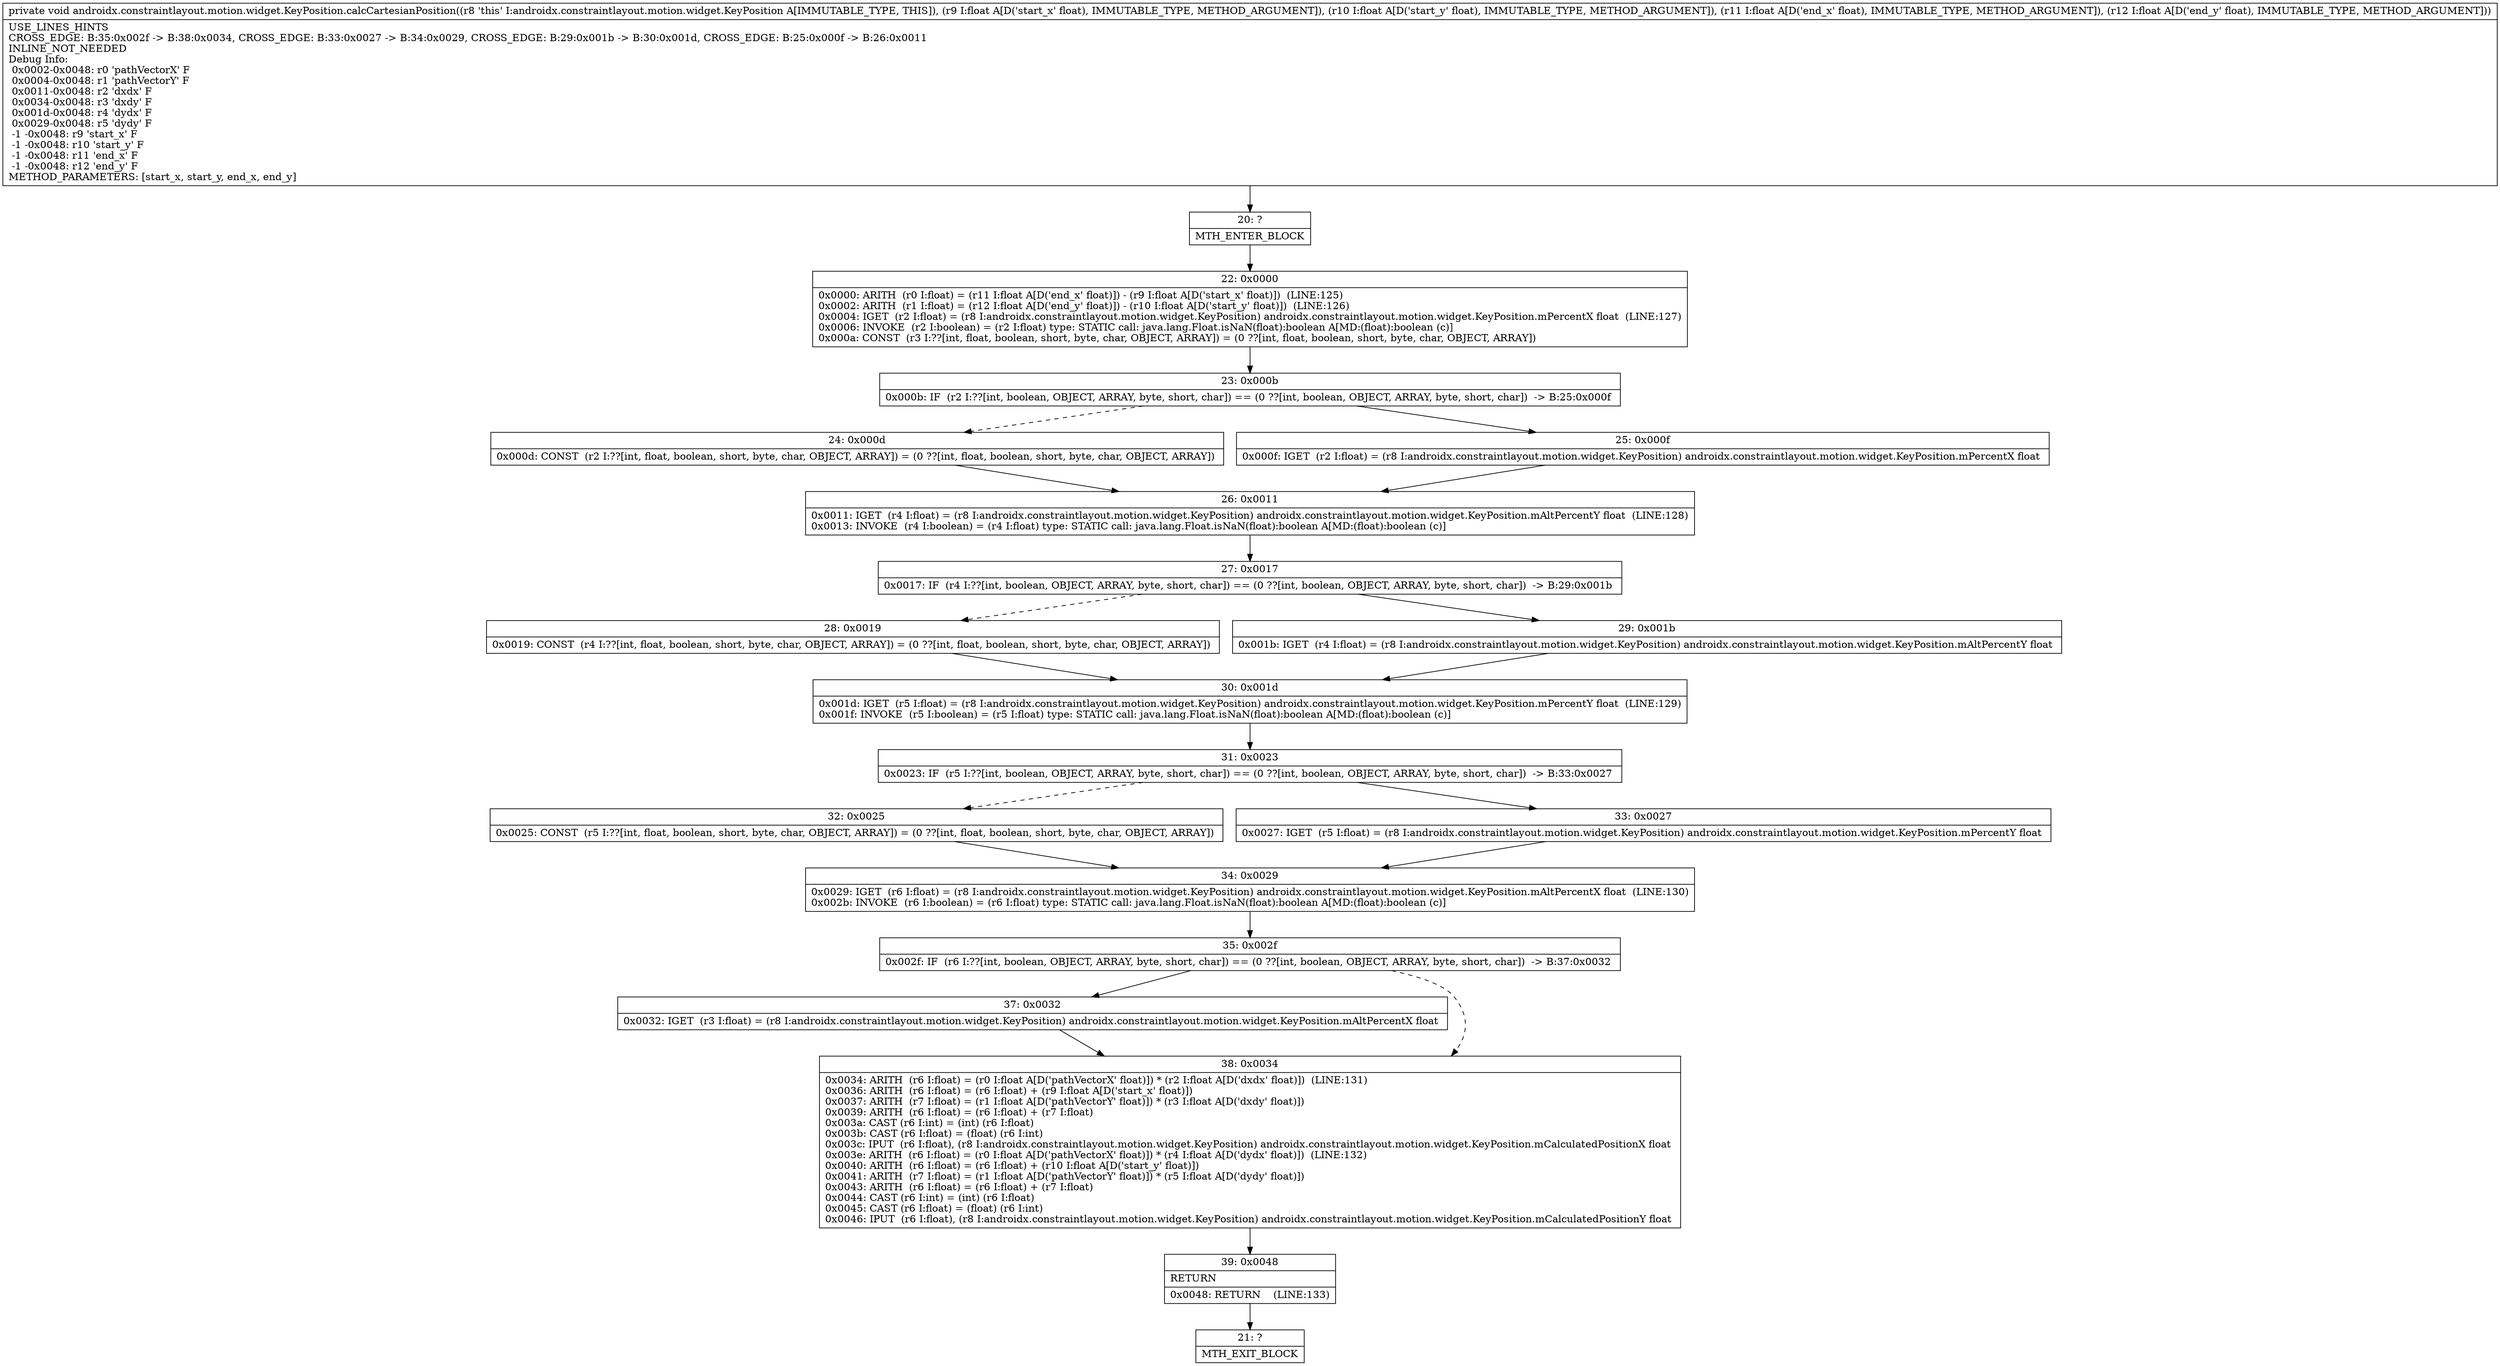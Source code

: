 digraph "CFG forandroidx.constraintlayout.motion.widget.KeyPosition.calcCartesianPosition(FFFF)V" {
Node_20 [shape=record,label="{20\:\ ?|MTH_ENTER_BLOCK\l}"];
Node_22 [shape=record,label="{22\:\ 0x0000|0x0000: ARITH  (r0 I:float) = (r11 I:float A[D('end_x' float)]) \- (r9 I:float A[D('start_x' float)])  (LINE:125)\l0x0002: ARITH  (r1 I:float) = (r12 I:float A[D('end_y' float)]) \- (r10 I:float A[D('start_y' float)])  (LINE:126)\l0x0004: IGET  (r2 I:float) = (r8 I:androidx.constraintlayout.motion.widget.KeyPosition) androidx.constraintlayout.motion.widget.KeyPosition.mPercentX float  (LINE:127)\l0x0006: INVOKE  (r2 I:boolean) = (r2 I:float) type: STATIC call: java.lang.Float.isNaN(float):boolean A[MD:(float):boolean (c)]\l0x000a: CONST  (r3 I:??[int, float, boolean, short, byte, char, OBJECT, ARRAY]) = (0 ??[int, float, boolean, short, byte, char, OBJECT, ARRAY]) \l}"];
Node_23 [shape=record,label="{23\:\ 0x000b|0x000b: IF  (r2 I:??[int, boolean, OBJECT, ARRAY, byte, short, char]) == (0 ??[int, boolean, OBJECT, ARRAY, byte, short, char])  \-\> B:25:0x000f \l}"];
Node_24 [shape=record,label="{24\:\ 0x000d|0x000d: CONST  (r2 I:??[int, float, boolean, short, byte, char, OBJECT, ARRAY]) = (0 ??[int, float, boolean, short, byte, char, OBJECT, ARRAY]) \l}"];
Node_26 [shape=record,label="{26\:\ 0x0011|0x0011: IGET  (r4 I:float) = (r8 I:androidx.constraintlayout.motion.widget.KeyPosition) androidx.constraintlayout.motion.widget.KeyPosition.mAltPercentY float  (LINE:128)\l0x0013: INVOKE  (r4 I:boolean) = (r4 I:float) type: STATIC call: java.lang.Float.isNaN(float):boolean A[MD:(float):boolean (c)]\l}"];
Node_27 [shape=record,label="{27\:\ 0x0017|0x0017: IF  (r4 I:??[int, boolean, OBJECT, ARRAY, byte, short, char]) == (0 ??[int, boolean, OBJECT, ARRAY, byte, short, char])  \-\> B:29:0x001b \l}"];
Node_28 [shape=record,label="{28\:\ 0x0019|0x0019: CONST  (r4 I:??[int, float, boolean, short, byte, char, OBJECT, ARRAY]) = (0 ??[int, float, boolean, short, byte, char, OBJECT, ARRAY]) \l}"];
Node_30 [shape=record,label="{30\:\ 0x001d|0x001d: IGET  (r5 I:float) = (r8 I:androidx.constraintlayout.motion.widget.KeyPosition) androidx.constraintlayout.motion.widget.KeyPosition.mPercentY float  (LINE:129)\l0x001f: INVOKE  (r5 I:boolean) = (r5 I:float) type: STATIC call: java.lang.Float.isNaN(float):boolean A[MD:(float):boolean (c)]\l}"];
Node_31 [shape=record,label="{31\:\ 0x0023|0x0023: IF  (r5 I:??[int, boolean, OBJECT, ARRAY, byte, short, char]) == (0 ??[int, boolean, OBJECT, ARRAY, byte, short, char])  \-\> B:33:0x0027 \l}"];
Node_32 [shape=record,label="{32\:\ 0x0025|0x0025: CONST  (r5 I:??[int, float, boolean, short, byte, char, OBJECT, ARRAY]) = (0 ??[int, float, boolean, short, byte, char, OBJECT, ARRAY]) \l}"];
Node_34 [shape=record,label="{34\:\ 0x0029|0x0029: IGET  (r6 I:float) = (r8 I:androidx.constraintlayout.motion.widget.KeyPosition) androidx.constraintlayout.motion.widget.KeyPosition.mAltPercentX float  (LINE:130)\l0x002b: INVOKE  (r6 I:boolean) = (r6 I:float) type: STATIC call: java.lang.Float.isNaN(float):boolean A[MD:(float):boolean (c)]\l}"];
Node_35 [shape=record,label="{35\:\ 0x002f|0x002f: IF  (r6 I:??[int, boolean, OBJECT, ARRAY, byte, short, char]) == (0 ??[int, boolean, OBJECT, ARRAY, byte, short, char])  \-\> B:37:0x0032 \l}"];
Node_37 [shape=record,label="{37\:\ 0x0032|0x0032: IGET  (r3 I:float) = (r8 I:androidx.constraintlayout.motion.widget.KeyPosition) androidx.constraintlayout.motion.widget.KeyPosition.mAltPercentX float \l}"];
Node_38 [shape=record,label="{38\:\ 0x0034|0x0034: ARITH  (r6 I:float) = (r0 I:float A[D('pathVectorX' float)]) * (r2 I:float A[D('dxdx' float)])  (LINE:131)\l0x0036: ARITH  (r6 I:float) = (r6 I:float) + (r9 I:float A[D('start_x' float)]) \l0x0037: ARITH  (r7 I:float) = (r1 I:float A[D('pathVectorY' float)]) * (r3 I:float A[D('dxdy' float)]) \l0x0039: ARITH  (r6 I:float) = (r6 I:float) + (r7 I:float) \l0x003a: CAST (r6 I:int) = (int) (r6 I:float) \l0x003b: CAST (r6 I:float) = (float) (r6 I:int) \l0x003c: IPUT  (r6 I:float), (r8 I:androidx.constraintlayout.motion.widget.KeyPosition) androidx.constraintlayout.motion.widget.KeyPosition.mCalculatedPositionX float \l0x003e: ARITH  (r6 I:float) = (r0 I:float A[D('pathVectorX' float)]) * (r4 I:float A[D('dydx' float)])  (LINE:132)\l0x0040: ARITH  (r6 I:float) = (r6 I:float) + (r10 I:float A[D('start_y' float)]) \l0x0041: ARITH  (r7 I:float) = (r1 I:float A[D('pathVectorY' float)]) * (r5 I:float A[D('dydy' float)]) \l0x0043: ARITH  (r6 I:float) = (r6 I:float) + (r7 I:float) \l0x0044: CAST (r6 I:int) = (int) (r6 I:float) \l0x0045: CAST (r6 I:float) = (float) (r6 I:int) \l0x0046: IPUT  (r6 I:float), (r8 I:androidx.constraintlayout.motion.widget.KeyPosition) androidx.constraintlayout.motion.widget.KeyPosition.mCalculatedPositionY float \l}"];
Node_39 [shape=record,label="{39\:\ 0x0048|RETURN\l|0x0048: RETURN    (LINE:133)\l}"];
Node_21 [shape=record,label="{21\:\ ?|MTH_EXIT_BLOCK\l}"];
Node_33 [shape=record,label="{33\:\ 0x0027|0x0027: IGET  (r5 I:float) = (r8 I:androidx.constraintlayout.motion.widget.KeyPosition) androidx.constraintlayout.motion.widget.KeyPosition.mPercentY float \l}"];
Node_29 [shape=record,label="{29\:\ 0x001b|0x001b: IGET  (r4 I:float) = (r8 I:androidx.constraintlayout.motion.widget.KeyPosition) androidx.constraintlayout.motion.widget.KeyPosition.mAltPercentY float \l}"];
Node_25 [shape=record,label="{25\:\ 0x000f|0x000f: IGET  (r2 I:float) = (r8 I:androidx.constraintlayout.motion.widget.KeyPosition) androidx.constraintlayout.motion.widget.KeyPosition.mPercentX float \l}"];
MethodNode[shape=record,label="{private void androidx.constraintlayout.motion.widget.KeyPosition.calcCartesianPosition((r8 'this' I:androidx.constraintlayout.motion.widget.KeyPosition A[IMMUTABLE_TYPE, THIS]), (r9 I:float A[D('start_x' float), IMMUTABLE_TYPE, METHOD_ARGUMENT]), (r10 I:float A[D('start_y' float), IMMUTABLE_TYPE, METHOD_ARGUMENT]), (r11 I:float A[D('end_x' float), IMMUTABLE_TYPE, METHOD_ARGUMENT]), (r12 I:float A[D('end_y' float), IMMUTABLE_TYPE, METHOD_ARGUMENT]))  | USE_LINES_HINTS\lCROSS_EDGE: B:35:0x002f \-\> B:38:0x0034, CROSS_EDGE: B:33:0x0027 \-\> B:34:0x0029, CROSS_EDGE: B:29:0x001b \-\> B:30:0x001d, CROSS_EDGE: B:25:0x000f \-\> B:26:0x0011\lINLINE_NOT_NEEDED\lDebug Info:\l  0x0002\-0x0048: r0 'pathVectorX' F\l  0x0004\-0x0048: r1 'pathVectorY' F\l  0x0011\-0x0048: r2 'dxdx' F\l  0x0034\-0x0048: r3 'dxdy' F\l  0x001d\-0x0048: r4 'dydx' F\l  0x0029\-0x0048: r5 'dydy' F\l  \-1 \-0x0048: r9 'start_x' F\l  \-1 \-0x0048: r10 'start_y' F\l  \-1 \-0x0048: r11 'end_x' F\l  \-1 \-0x0048: r12 'end_y' F\lMETHOD_PARAMETERS: [start_x, start_y, end_x, end_y]\l}"];
MethodNode -> Node_20;Node_20 -> Node_22;
Node_22 -> Node_23;
Node_23 -> Node_24[style=dashed];
Node_23 -> Node_25;
Node_24 -> Node_26;
Node_26 -> Node_27;
Node_27 -> Node_28[style=dashed];
Node_27 -> Node_29;
Node_28 -> Node_30;
Node_30 -> Node_31;
Node_31 -> Node_32[style=dashed];
Node_31 -> Node_33;
Node_32 -> Node_34;
Node_34 -> Node_35;
Node_35 -> Node_37;
Node_35 -> Node_38[style=dashed];
Node_37 -> Node_38;
Node_38 -> Node_39;
Node_39 -> Node_21;
Node_33 -> Node_34;
Node_29 -> Node_30;
Node_25 -> Node_26;
}

